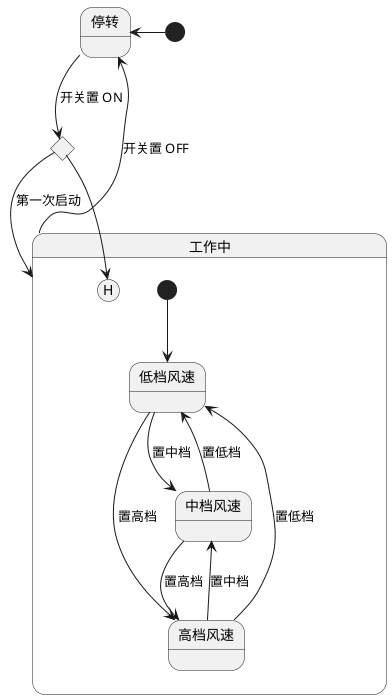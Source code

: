 @startuml uml 06

state 工作中 {
    state "低档风速" as low
    state "中档风速" as medium
    state "高档风速" as high

    [*] --> low
    low --> medium: 置中档
    low --> high: 置高档
    medium --> low: 置低档
    medium --> high: 置高档
    high --> low: 置低档
    high --> medium: 置中档
}

state init <<choice>>

[*] -left-> 停转
停转 --> init: 开关置 ON
init --> 工作中: 第一次启动
init --> 工作中[H]
工作中 --> 停转: 开关置 OFF

@enduml
